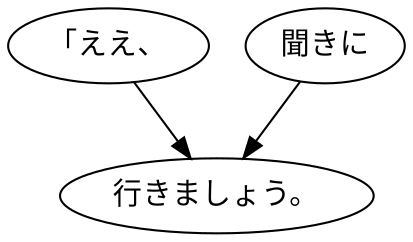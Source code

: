 digraph graph7582 {
	node0 [label="「ええ、"];
	node1 [label="聞きに"];
	node2 [label="行きましょう。"];
	node0 -> node2;
	node1 -> node2;
}
